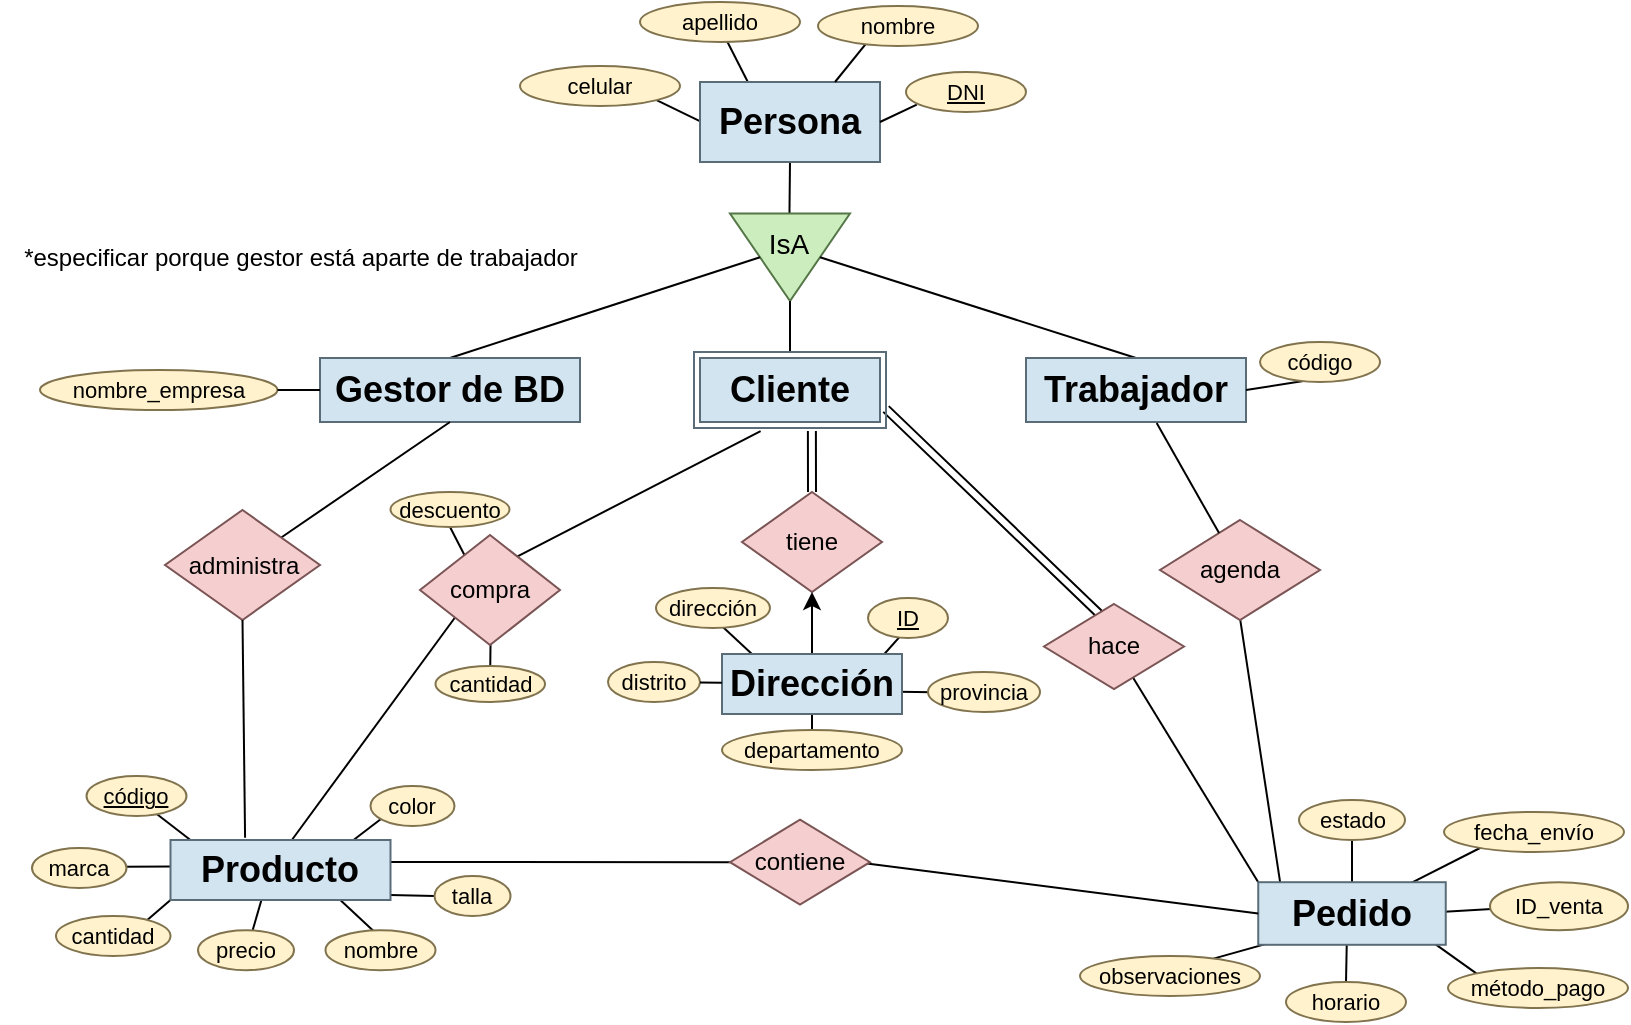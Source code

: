 <mxfile version="24.7.17">
  <diagram id="R2lEEEUBdFMjLlhIrx00" name="Page-1">
    <mxGraphModel dx="540" dy="479" grid="1" gridSize="10" guides="1" tooltips="1" connect="1" arrows="1" fold="1" page="1" pageScale="1" pageWidth="850" pageHeight="1100" math="0" shadow="0" extFonts="Permanent Marker^https://fonts.googleapis.com/css?family=Permanent+Marker">
      <root>
        <mxCell id="0" />
        <mxCell id="1" parent="0" />
        <mxCell id="55ezojVvOQlJSLOhFWwa-69" value="" style="endArrow=none;html=1;rounded=0;exitX=0.439;exitY=0.027;exitDx=0;exitDy=0;entryX=0.745;entryY=0.91;entryDx=0;entryDy=0;entryPerimeter=0;exitPerimeter=0;" edge="1" parent="1" source="55ezojVvOQlJSLOhFWwa-61" target="ELXSJOn3E0flHP4w-PMO-53">
          <mxGeometry width="50" height="50" relative="1" as="geometry">
            <mxPoint x="119.25" y="650" as="sourcePoint" />
            <mxPoint x="123.25" y="629" as="targetPoint" />
          </mxGeometry>
        </mxCell>
        <mxCell id="55ezojVvOQlJSLOhFWwa-68" value="" style="endArrow=none;html=1;rounded=0;exitX=0.551;exitY=0.15;exitDx=0;exitDy=0;entryX=0.414;entryY=0.993;entryDx=0;entryDy=0;entryPerimeter=0;exitPerimeter=0;" edge="1" parent="1" source="55ezojVvOQlJSLOhFWwa-62" target="ELXSJOn3E0flHP4w-PMO-53">
          <mxGeometry width="50" height="50" relative="1" as="geometry">
            <mxPoint x="80.25" y="641" as="sourcePoint" />
            <mxPoint x="98.25" y="625" as="targetPoint" />
          </mxGeometry>
        </mxCell>
        <mxCell id="55ezojVvOQlJSLOhFWwa-70" value="" style="endArrow=none;html=1;rounded=0;exitX=0;exitY=0.5;exitDx=0;exitDy=0;entryX=0.898;entryY=0.908;entryDx=0;entryDy=0;entryPerimeter=0;" edge="1" parent="1" source="55ezojVvOQlJSLOhFWwa-60" target="ELXSJOn3E0flHP4w-PMO-53">
          <mxGeometry width="50" height="50" relative="1" as="geometry">
            <mxPoint x="179.25" y="654" as="sourcePoint" />
            <mxPoint x="163.25" y="628" as="targetPoint" />
          </mxGeometry>
        </mxCell>
        <mxCell id="55ezojVvOQlJSLOhFWwa-67" value="" style="endArrow=none;html=1;rounded=0;exitX=0.772;exitY=0.161;exitDx=0;exitDy=0;entryX=0;entryY=1;entryDx=0;entryDy=0;exitPerimeter=0;" edge="1" parent="1" source="55ezojVvOQlJSLOhFWwa-63" target="ELXSJOn3E0flHP4w-PMO-53">
          <mxGeometry width="50" height="50" relative="1" as="geometry">
            <mxPoint x="71.25" y="610" as="sourcePoint" />
            <mxPoint x="96.25" y="612" as="targetPoint" />
          </mxGeometry>
        </mxCell>
        <mxCell id="55ezojVvOQlJSLOhFWwa-66" value="" style="endArrow=none;html=1;rounded=0;exitX=0.953;exitY=0.471;exitDx=0;exitDy=0;entryX=0.008;entryY=0.44;entryDx=0;entryDy=0;exitPerimeter=0;entryPerimeter=0;" edge="1" parent="1" source="55ezojVvOQlJSLOhFWwa-64" target="ELXSJOn3E0flHP4w-PMO-53">
          <mxGeometry width="50" height="50" relative="1" as="geometry">
            <mxPoint x="93.25" y="586" as="sourcePoint" />
            <mxPoint x="105.25" y="599" as="targetPoint" />
          </mxGeometry>
        </mxCell>
        <mxCell id="55ezojVvOQlJSLOhFWwa-65" value="" style="endArrow=none;html=1;rounded=0;exitX=0.683;exitY=0.912;exitDx=0;exitDy=0;entryX=0.095;entryY=0.012;entryDx=0;entryDy=0;exitPerimeter=0;entryPerimeter=0;" edge="1" parent="1" source="55ezojVvOQlJSLOhFWwa-58" target="ELXSJOn3E0flHP4w-PMO-53">
          <mxGeometry width="50" height="50" relative="1" as="geometry">
            <mxPoint x="196.25" y="501" as="sourcePoint" />
            <mxPoint x="223.25" y="501" as="targetPoint" />
          </mxGeometry>
        </mxCell>
        <mxCell id="55ezojVvOQlJSLOhFWwa-71" value="" style="endArrow=none;html=1;rounded=0;exitX=0.171;exitY=0.751;exitDx=0;exitDy=0;entryX=0.826;entryY=0.016;entryDx=0;entryDy=0;exitPerimeter=0;entryPerimeter=0;" edge="1" parent="1" source="55ezojVvOQlJSLOhFWwa-59" target="ELXSJOn3E0flHP4w-PMO-53">
          <mxGeometry width="50" height="50" relative="1" as="geometry">
            <mxPoint x="221.25" y="639" as="sourcePoint" />
            <mxPoint x="194.25" y="626" as="targetPoint" />
          </mxGeometry>
        </mxCell>
        <mxCell id="55ezojVvOQlJSLOhFWwa-22" value="" style="endArrow=none;html=1;rounded=0;entryX=0;entryY=0.5;entryDx=0;entryDy=0;exitX=0.909;exitY=0.367;exitDx=0;exitDy=0;exitPerimeter=0;" edge="1" parent="1" source="ELXSJOn3E0flHP4w-PMO-53" target="55ezojVvOQlJSLOhFWwa-21">
          <mxGeometry width="50" height="50" relative="1" as="geometry">
            <mxPoint x="230" y="642" as="sourcePoint" />
            <mxPoint x="353" y="644" as="targetPoint" />
          </mxGeometry>
        </mxCell>
        <mxCell id="55ezojVvOQlJSLOhFWwa-9" value="" style="endArrow=none;html=1;rounded=0;exitX=0.777;exitY=0.071;exitDx=0;exitDy=0;entryX=0.222;entryY=0.85;entryDx=0;entryDy=0;entryPerimeter=0;exitPerimeter=0;" edge="1" parent="1" source="ELXSJOn3E0flHP4w-PMO-58" target="55ezojVvOQlJSLOhFWwa-57">
          <mxGeometry width="50" height="50" relative="1" as="geometry">
            <mxPoint x="756" y="669" as="sourcePoint" />
            <mxPoint x="740.02" y="581.52" as="targetPoint" />
          </mxGeometry>
        </mxCell>
        <mxCell id="55ezojVvOQlJSLOhFWwa-19" value="" style="endArrow=none;html=1;rounded=0;exitX=0.971;exitY=0.476;exitDx=0;exitDy=0;exitPerimeter=0;entryX=0.043;entryY=0.552;entryDx=0;entryDy=0;entryPerimeter=0;" edge="1" parent="1" source="ELXSJOn3E0flHP4w-PMO-58" target="55ezojVvOQlJSLOhFWwa-18">
          <mxGeometry width="50" height="50" relative="1" as="geometry">
            <mxPoint x="719" y="677" as="sourcePoint" />
            <mxPoint x="746" y="689" as="targetPoint" />
          </mxGeometry>
        </mxCell>
        <mxCell id="55ezojVvOQlJSLOhFWwa-53" value="" style="endArrow=none;html=1;rounded=0;entryX=0.495;entryY=0.928;entryDx=0;entryDy=0;entryPerimeter=0;exitX=0.122;exitY=0.106;exitDx=0;exitDy=0;exitPerimeter=0;" edge="1" parent="1" source="ELXSJOn3E0flHP4w-PMO-58" target="ELXSJOn3E0flHP4w-PMO-49">
          <mxGeometry width="50" height="50" relative="1" as="geometry">
            <mxPoint x="643" y="614" as="sourcePoint" />
            <mxPoint x="680" y="600" as="targetPoint" />
          </mxGeometry>
        </mxCell>
        <mxCell id="55ezojVvOQlJSLOhFWwa-15" value="" style="endArrow=none;html=1;rounded=0;entryX=0;entryY=0;entryDx=0;entryDy=0;" edge="1" parent="1" source="ELXSJOn3E0flHP4w-PMO-50" target="ELXSJOn3E0flHP4w-PMO-58">
          <mxGeometry width="50" height="50" relative="1" as="geometry">
            <mxPoint x="710" y="493" as="sourcePoint" />
            <mxPoint x="640" y="620" as="targetPoint" />
          </mxGeometry>
        </mxCell>
        <mxCell id="55ezojVvOQlJSLOhFWwa-12" value="" style="endArrow=none;html=1;rounded=0;exitX=0.907;exitY=0.91;exitDx=0;exitDy=0;entryX=0.196;entryY=0.26;entryDx=0;entryDy=0;entryPerimeter=0;exitPerimeter=0;" edge="1" parent="1" source="ELXSJOn3E0flHP4w-PMO-58" target="55ezojVvOQlJSLOhFWwa-11">
          <mxGeometry width="50" height="50" relative="1" as="geometry">
            <mxPoint x="718" y="669" as="sourcePoint" />
            <mxPoint x="740" y="682" as="targetPoint" />
          </mxGeometry>
        </mxCell>
        <mxCell id="55ezojVvOQlJSLOhFWwa-48" value="" style="endArrow=none;html=1;rounded=0;entryX=0.101;entryY=0.936;entryDx=0;entryDy=0;exitX=0.682;exitY=0.14;exitDx=0;exitDy=0;exitPerimeter=0;entryPerimeter=0;" edge="1" parent="1" source="55ezojVvOQlJSLOhFWwa-45" target="ELXSJOn3E0flHP4w-PMO-58">
          <mxGeometry width="50" height="50" relative="1" as="geometry">
            <mxPoint x="696" y="677" as="sourcePoint" />
            <mxPoint x="636" y="639" as="targetPoint" />
          </mxGeometry>
        </mxCell>
        <mxCell id="55ezojVvOQlJSLOhFWwa-47" value="" style="endArrow=none;html=1;rounded=0;exitX=0.472;exitY=0.987;exitDx=0;exitDy=0;entryX=0.5;entryY=0;entryDx=0;entryDy=0;exitPerimeter=0;" edge="1" parent="1" source="ELXSJOn3E0flHP4w-PMO-58" target="55ezojVvOQlJSLOhFWwa-56">
          <mxGeometry width="50" height="50" relative="1" as="geometry">
            <mxPoint x="649" y="645" as="sourcePoint" />
            <mxPoint x="690.71" y="661.04" as="targetPoint" />
          </mxGeometry>
        </mxCell>
        <mxCell id="55ezojVvOQlJSLOhFWwa-17" value="" style="endArrow=none;html=1;rounded=0;exitX=0.5;exitY=0;exitDx=0;exitDy=0;entryX=0.5;entryY=1;entryDx=0;entryDy=0;" edge="1" parent="1" source="ELXSJOn3E0flHP4w-PMO-58" target="55ezojVvOQlJSLOhFWwa-16">
          <mxGeometry width="50" height="50" relative="1" as="geometry">
            <mxPoint x="636" y="659" as="sourcePoint" />
            <mxPoint x="671" y="589" as="targetPoint" />
          </mxGeometry>
        </mxCell>
        <mxCell id="55ezojVvOQlJSLOhFWwa-43" value="" style="endArrow=none;html=1;rounded=0;exitX=0.211;exitY=0.126;exitDx=0;exitDy=0;exitPerimeter=0;entryX=0.575;entryY=0.943;entryDx=0;entryDy=0;entryPerimeter=0;" edge="1" parent="1" source="ELXSJOn3E0flHP4w-PMO-56" target="55ezojVvOQlJSLOhFWwa-36">
          <mxGeometry width="50" height="50" relative="1" as="geometry">
            <mxPoint x="371" y="542" as="sourcePoint" />
            <mxPoint x="335" y="549" as="targetPoint" />
          </mxGeometry>
        </mxCell>
        <mxCell id="55ezojVvOQlJSLOhFWwa-39" value="" style="endArrow=none;html=1;rounded=0;entryX=0.5;entryY=0;entryDx=0;entryDy=0;exitX=0.5;exitY=1;exitDx=0;exitDy=0;" edge="1" parent="1" source="ELXSJOn3E0flHP4w-PMO-56" target="55ezojVvOQlJSLOhFWwa-33">
          <mxGeometry width="50" height="50" relative="1" as="geometry">
            <mxPoint x="458" y="539" as="sourcePoint" />
            <mxPoint x="490" y="539" as="targetPoint" />
          </mxGeometry>
        </mxCell>
        <mxCell id="55ezojVvOQlJSLOhFWwa-38" value="" style="endArrow=none;html=1;rounded=0;entryX=0.448;entryY=0.852;entryDx=0;entryDy=0;exitX=0.881;exitY=0.071;exitDx=0;exitDy=0;exitPerimeter=0;entryPerimeter=0;" edge="1" parent="1" source="ELXSJOn3E0flHP4w-PMO-56" target="55ezojVvOQlJSLOhFWwa-31">
          <mxGeometry width="50" height="50" relative="1" as="geometry">
            <mxPoint x="458" y="539" as="sourcePoint" />
            <mxPoint x="490" y="546" as="targetPoint" />
          </mxGeometry>
        </mxCell>
        <mxCell id="55ezojVvOQlJSLOhFWwa-37" value="" style="endArrow=none;html=1;rounded=0;entryX=0.057;entryY=0.505;entryDx=0;entryDy=0;exitX=0.975;exitY=0.63;exitDx=0;exitDy=0;exitPerimeter=0;entryPerimeter=0;" edge="1" parent="1" source="ELXSJOn3E0flHP4w-PMO-56" target="55ezojVvOQlJSLOhFWwa-34">
          <mxGeometry width="50" height="50" relative="1" as="geometry">
            <mxPoint x="589" y="500" as="sourcePoint" />
            <mxPoint x="678" y="627" as="targetPoint" />
          </mxGeometry>
        </mxCell>
        <mxCell id="55ezojVvOQlJSLOhFWwa-2" value="" style="endArrow=none;html=1;rounded=0;exitX=0.5;exitY=0;exitDx=0;exitDy=0;entryX=0.504;entryY=0.962;entryDx=0;entryDy=0;entryPerimeter=0;" edge="1" parent="1" source="55ezojVvOQlJSLOhFWwa-1" target="ELXSJOn3E0flHP4w-PMO-48">
          <mxGeometry width="50" height="50" relative="1" as="geometry">
            <mxPoint x="302" y="445" as="sourcePoint" />
            <mxPoint x="322" y="465" as="targetPoint" />
          </mxGeometry>
        </mxCell>
        <mxCell id="ELXSJOn3E0flHP4w-PMO-84" value="" style="endArrow=none;html=1;rounded=0;exitX=0.333;exitY=0.22;exitDx=0;exitDy=0;entryX=0.5;entryY=1;entryDx=0;entryDy=0;exitPerimeter=0;" parent="1" source="ELXSJOn3E0flHP4w-PMO-48" target="ELXSJOn3E0flHP4w-PMO-82" edge="1">
          <mxGeometry width="50" height="50" relative="1" as="geometry">
            <mxPoint x="309" y="385" as="sourcePoint" />
            <mxPoint x="286" y="374" as="targetPoint" />
          </mxGeometry>
        </mxCell>
        <mxCell id="ELXSJOn3E0flHP4w-PMO-70" value="" style="shape=link;html=1;rounded=0;exitX=0.614;exitY=1.04;exitDx=0;exitDy=0;entryX=0.5;entryY=0;entryDx=0;entryDy=0;exitPerimeter=0;" parent="1" source="ELXSJOn3E0flHP4w-PMO-45" target="ELXSJOn3E0flHP4w-PMO-52" edge="1">
          <mxGeometry width="100" relative="1" as="geometry">
            <mxPoint x="380" y="530" as="sourcePoint" />
            <mxPoint x="480" y="530" as="targetPoint" />
          </mxGeometry>
        </mxCell>
        <mxCell id="ELXSJOn3E0flHP4w-PMO-69" value="" style="endArrow=none;html=1;rounded=0;exitX=0.683;exitY=0.203;exitDx=0;exitDy=0;entryX=0.347;entryY=1.04;entryDx=0;entryDy=0;exitPerimeter=0;entryPerimeter=0;" parent="1" source="ELXSJOn3E0flHP4w-PMO-48" target="ELXSJOn3E0flHP4w-PMO-45" edge="1">
          <mxGeometry width="50" height="50" relative="1" as="geometry">
            <mxPoint x="320" y="489" as="sourcePoint" />
            <mxPoint x="424" y="430" as="targetPoint" />
          </mxGeometry>
        </mxCell>
        <mxCell id="ELXSJOn3E0flHP4w-PMO-68" value="" style="endArrow=none;html=1;rounded=0;exitX=0.545;exitY=0.033;exitDx=0;exitDy=0;entryX=0;entryY=1;entryDx=0;entryDy=0;exitPerimeter=0;" parent="1" source="ELXSJOn3E0flHP4w-PMO-53" target="ELXSJOn3E0flHP4w-PMO-48" edge="1">
          <mxGeometry width="50" height="50" relative="1" as="geometry">
            <mxPoint x="400" y="570" as="sourcePoint" />
            <mxPoint x="450" y="520" as="targetPoint" />
          </mxGeometry>
        </mxCell>
        <mxCell id="ELXSJOn3E0flHP4w-PMO-22" value="" style="endArrow=none;html=1;rounded=0;exitX=0.057;exitY=0.505;exitDx=0;exitDy=0;exitPerimeter=0;entryX=0.5;entryY=1;entryDx=0;entryDy=0;" parent="1" source="ELXSJOn3E0flHP4w-PMO-31" target="ELXSJOn3E0flHP4w-PMO-2" edge="1">
          <mxGeometry width="50" height="50" relative="1" as="geometry">
            <mxPoint x="395" y="274" as="sourcePoint" />
            <mxPoint x="395" y="247" as="targetPoint" />
          </mxGeometry>
        </mxCell>
        <mxCell id="ELXSJOn3E0flHP4w-PMO-15" value="" style="endArrow=none;html=1;rounded=0;exitX=0.019;exitY=0.512;exitDx=0;exitDy=0;exitPerimeter=0;entryX=1;entryY=1;entryDx=0;entryDy=0;" parent="1" source="ELXSJOn3E0flHP4w-PMO-2" target="ELXSJOn3E0flHP4w-PMO-12" edge="1">
          <mxGeometry width="50" height="50" relative="1" as="geometry">
            <mxPoint x="350" y="227" as="sourcePoint" />
            <mxPoint x="320" y="215" as="targetPoint" />
          </mxGeometry>
        </mxCell>
        <mxCell id="ELXSJOn3E0flHP4w-PMO-14" value="" style="endArrow=none;html=1;rounded=0;entryX=0.538;entryY=0.932;entryDx=0;entryDy=0;entryPerimeter=0;exitX=0.27;exitY=0.018;exitDx=0;exitDy=0;exitPerimeter=0;" parent="1" source="ELXSJOn3E0flHP4w-PMO-2" target="ELXSJOn3E0flHP4w-PMO-11" edge="1">
          <mxGeometry width="50" height="50" relative="1" as="geometry">
            <mxPoint x="368" y="212" as="sourcePoint" />
            <mxPoint x="358" y="182" as="targetPoint" />
          </mxGeometry>
        </mxCell>
        <mxCell id="ELXSJOn3E0flHP4w-PMO-2" value="&lt;font style=&quot;font-size: 18px;&quot;&gt;&lt;b&gt;Persona&lt;/b&gt;&lt;/font&gt;" style="rounded=0;whiteSpace=wrap;html=1;fillColor=#d2e4f0;strokeColor=#5a6c78;shadow=0;" parent="1" vertex="1">
          <mxGeometry x="350" y="210" width="90" height="40" as="geometry" />
        </mxCell>
        <mxCell id="ELXSJOn3E0flHP4w-PMO-8" value="" style="endArrow=none;html=1;rounded=0;exitX=1;exitY=0.5;exitDx=0;exitDy=0;entryX=0.09;entryY=0.814;entryDx=0;entryDy=0;entryPerimeter=0;" parent="1" source="ELXSJOn3E0flHP4w-PMO-2" target="ELXSJOn3E0flHP4w-PMO-9" edge="1">
          <mxGeometry width="50" height="50" relative="1" as="geometry">
            <mxPoint x="440" y="226" as="sourcePoint" />
            <mxPoint x="470" y="216" as="targetPoint" />
          </mxGeometry>
        </mxCell>
        <mxCell id="ELXSJOn3E0flHP4w-PMO-9" value="&lt;u&gt;&lt;font style=&quot;font-size: 11px;&quot;&gt;DNI&lt;/font&gt;&lt;/u&gt;" style="ellipse;whiteSpace=wrap;html=1;fillColor=#FFF2CC;strokeColor=#80734D;" parent="1" vertex="1">
          <mxGeometry x="453" y="205" width="60" height="20" as="geometry" />
        </mxCell>
        <mxCell id="ELXSJOn3E0flHP4w-PMO-12" value="&lt;font style=&quot;font-size: 11px;&quot;&gt;celular&lt;/font&gt;" style="ellipse;whiteSpace=wrap;html=1;fillColor=#fff2cc;strokeColor=#80734d;" parent="1" vertex="1">
          <mxGeometry x="260" y="202" width="80" height="20" as="geometry" />
        </mxCell>
        <mxCell id="ELXSJOn3E0flHP4w-PMO-13" value="" style="endArrow=none;html=1;rounded=0;exitX=0.75;exitY=0;exitDx=0;exitDy=0;entryX=0.299;entryY=0.947;entryDx=0;entryDy=0;entryPerimeter=0;" parent="1" source="ELXSJOn3E0flHP4w-PMO-2" target="ELXSJOn3E0flHP4w-PMO-10" edge="1">
          <mxGeometry width="50" height="50" relative="1" as="geometry">
            <mxPoint x="420" y="210" as="sourcePoint" />
            <mxPoint x="440" y="180" as="targetPoint" />
          </mxGeometry>
        </mxCell>
        <mxCell id="ELXSJOn3E0flHP4w-PMO-10" value="&lt;font style=&quot;font-size: 11px;&quot;&gt;nombre&lt;/font&gt;" style="ellipse;whiteSpace=wrap;html=1;fillColor=#FFF2CC;strokeColor=#80734D;" parent="1" vertex="1">
          <mxGeometry x="409" y="172" width="80" height="20" as="geometry" />
        </mxCell>
        <mxCell id="ELXSJOn3E0flHP4w-PMO-11" value="&lt;font style=&quot;font-size: 11px;&quot;&gt;apellido&lt;/font&gt;" style="ellipse;whiteSpace=wrap;html=1;fillColor=#FFF2CC;strokeColor=#80734D;" parent="1" vertex="1">
          <mxGeometry x="320" y="170" width="80" height="20" as="geometry" />
        </mxCell>
        <mxCell id="ELXSJOn3E0flHP4w-PMO-31" value="" style="triangle;whiteSpace=wrap;html=1;rotation=90;fillColor=#ccedbe;strokeColor=#557748;" parent="1" vertex="1">
          <mxGeometry x="373.13" y="267.63" width="43.75" height="60" as="geometry" />
        </mxCell>
        <mxCell id="ELXSJOn3E0flHP4w-PMO-32" value="&lt;font style=&quot;font-size: 14px;&quot;&gt;IsA&lt;/font&gt;" style="text;html=1;align=center;verticalAlign=middle;resizable=0;points=[];autosize=1;strokeColor=none;fillColor=none;" parent="1" vertex="1">
          <mxGeometry x="374" y="276" width="40" height="30" as="geometry" />
        </mxCell>
        <mxCell id="ELXSJOn3E0flHP4w-PMO-34" value="" style="endArrow=none;html=1;rounded=0;entryX=0.5;entryY=0;entryDx=0;entryDy=0;exitX=0.5;exitY=0;exitDx=0;exitDy=0;" parent="1" source="ELXSJOn3E0flHP4w-PMO-41" target="ELXSJOn3E0flHP4w-PMO-31" edge="1">
          <mxGeometry width="50" height="50" relative="1" as="geometry">
            <mxPoint x="560" y="370" as="sourcePoint" />
            <mxPoint x="409" y="300" as="targetPoint" />
          </mxGeometry>
        </mxCell>
        <mxCell id="ELXSJOn3E0flHP4w-PMO-35" value="" style="endArrow=none;html=1;rounded=0;entryX=0.5;entryY=1;entryDx=0;entryDy=0;exitX=0.5;exitY=0;exitDx=0;exitDy=0;" parent="1" source="ELXSJOn3E0flHP4w-PMO-39" target="ELXSJOn3E0flHP4w-PMO-31" edge="1">
          <mxGeometry width="50" height="50" relative="1" as="geometry">
            <mxPoint x="226.25" y="370" as="sourcePoint" />
            <mxPoint x="376.25" y="300" as="targetPoint" />
          </mxGeometry>
        </mxCell>
        <mxCell id="ELXSJOn3E0flHP4w-PMO-38" value="" style="endArrow=none;html=1;rounded=0;entryX=1;entryY=0.5;entryDx=0;entryDy=0;exitX=0.5;exitY=0;exitDx=0;exitDy=0;" parent="1" source="ELXSJOn3E0flHP4w-PMO-45" target="ELXSJOn3E0flHP4w-PMO-31" edge="1">
          <mxGeometry width="50" height="50" relative="1" as="geometry">
            <mxPoint x="400" y="360" as="sourcePoint" />
            <mxPoint x="359.75" y="320" as="targetPoint" />
          </mxGeometry>
        </mxCell>
        <mxCell id="ELXSJOn3E0flHP4w-PMO-39" value="&lt;font style=&quot;font-size: 18px;&quot;&gt;&lt;b&gt;Gestor de BD&lt;/b&gt;&lt;/font&gt;" style="rounded=0;whiteSpace=wrap;html=1;fillColor=#d2e4f0;strokeColor=#5a6c78;shadow=0;" parent="1" vertex="1">
          <mxGeometry x="160" y="348" width="130" height="32" as="geometry" />
        </mxCell>
        <mxCell id="ELXSJOn3E0flHP4w-PMO-41" value="&lt;span style=&quot;font-size: 18px;&quot;&gt;&lt;b&gt;Trabajador&lt;/b&gt;&lt;/span&gt;" style="rounded=0;whiteSpace=wrap;html=1;fillColor=#d2e4f0;strokeColor=#5a6c78;shadow=0;" parent="1" vertex="1">
          <mxGeometry x="513" y="348" width="110" height="32" as="geometry" />
        </mxCell>
        <mxCell id="ELXSJOn3E0flHP4w-PMO-46" value="" style="endArrow=none;html=1;rounded=0;exitX=1;exitY=0;exitDx=0;exitDy=0;entryX=0.5;entryY=1;entryDx=0;entryDy=0;" parent="1" source="ELXSJOn3E0flHP4w-PMO-47" target="ELXSJOn3E0flHP4w-PMO-39" edge="1">
          <mxGeometry width="50" height="50" relative="1" as="geometry">
            <mxPoint x="227.5" y="483" as="sourcePoint" />
            <mxPoint x="222.5" y="413" as="targetPoint" />
          </mxGeometry>
        </mxCell>
        <mxCell id="ELXSJOn3E0flHP4w-PMO-47" value="administra" style="rhombus;whiteSpace=wrap;html=1;fillColor=#F5CFCF;strokeColor=#7B5555;" parent="1" vertex="1">
          <mxGeometry x="82.5" y="424" width="77.5" height="55" as="geometry" />
        </mxCell>
        <mxCell id="ELXSJOn3E0flHP4w-PMO-48" value="compra" style="rhombus;whiteSpace=wrap;html=1;fillColor=#F5CFCF;strokeColor=#7B5555;" parent="1" vertex="1">
          <mxGeometry x="210" y="436.5" width="70" height="55" as="geometry" />
        </mxCell>
        <mxCell id="ELXSJOn3E0flHP4w-PMO-49" value="agenda" style="rhombus;whiteSpace=wrap;html=1;fillColor=#F5CFCF;strokeColor=#7B5555;" parent="1" vertex="1">
          <mxGeometry x="580" y="429" width="80" height="50" as="geometry" />
        </mxCell>
        <mxCell id="ELXSJOn3E0flHP4w-PMO-52" value="tiene" style="rhombus;whiteSpace=wrap;html=1;fillColor=#F5CFCF;strokeColor=#7B5555;" parent="1" vertex="1">
          <mxGeometry x="371" y="415" width="70" height="50" as="geometry" />
        </mxCell>
        <mxCell id="ELXSJOn3E0flHP4w-PMO-53" value="&lt;font style=&quot;font-size: 18px;&quot;&gt;&lt;b&gt;Producto&lt;/b&gt;&lt;/font&gt;" style="rounded=0;whiteSpace=wrap;html=1;fillColor=#d2e4f0;strokeColor=#5a6c78;shadow=0;" parent="1" vertex="1">
          <mxGeometry x="85.25" y="589" width="110" height="30" as="geometry" />
        </mxCell>
        <mxCell id="55ezojVvOQlJSLOhFWwa-24" style="edgeStyle=orthogonalEdgeStyle;rounded=0;orthogonalLoop=1;jettySize=auto;html=1;entryX=0.5;entryY=1;entryDx=0;entryDy=0;" edge="1" parent="1" source="ELXSJOn3E0flHP4w-PMO-56" target="ELXSJOn3E0flHP4w-PMO-52">
          <mxGeometry relative="1" as="geometry" />
        </mxCell>
        <mxCell id="ELXSJOn3E0flHP4w-PMO-56" value="&lt;font style=&quot;font-size: 18px;&quot;&gt;&lt;b&gt;Dirección&lt;/b&gt;&lt;/font&gt;" style="rounded=0;whiteSpace=wrap;html=1;fillColor=#d2e4f0;strokeColor=#5a6c78;shadow=0;" parent="1" vertex="1">
          <mxGeometry x="361" y="496" width="90" height="30" as="geometry" />
        </mxCell>
        <mxCell id="ELXSJOn3E0flHP4w-PMO-62" value="" style="endArrow=none;html=1;rounded=0;exitX=1;exitY=0.5;exitDx=0;exitDy=0;entryX=0.415;entryY=0.948;entryDx=0;entryDy=0;entryPerimeter=0;" parent="1" source="ELXSJOn3E0flHP4w-PMO-41" target="55ezojVvOQlJSLOhFWwa-6" edge="1">
          <mxGeometry width="50" height="50" relative="1" as="geometry">
            <mxPoint x="450" y="240" as="sourcePoint" />
            <mxPoint x="648.539" y="356.987" as="targetPoint" />
          </mxGeometry>
        </mxCell>
        <mxCell id="ELXSJOn3E0flHP4w-PMO-65" value="&lt;font style=&quot;font-size: 11px;&quot;&gt;nombre_empresa&lt;/font&gt;" style="ellipse;whiteSpace=wrap;html=1;fillColor=#FFF2CC;strokeColor=#80734D;" parent="1" vertex="1">
          <mxGeometry x="20" y="354" width="118.75" height="20" as="geometry" />
        </mxCell>
        <mxCell id="ELXSJOn3E0flHP4w-PMO-66" value="" style="endArrow=none;html=1;rounded=0;entryX=1;entryY=0.5;entryDx=0;entryDy=0;exitX=0;exitY=0.5;exitDx=0;exitDy=0;" parent="1" source="ELXSJOn3E0flHP4w-PMO-39" target="ELXSJOn3E0flHP4w-PMO-65" edge="1">
          <mxGeometry width="50" height="50" relative="1" as="geometry">
            <mxPoint x="76.5" y="373" as="sourcePoint" />
            <mxPoint x="-78.5" y="236" as="targetPoint" />
          </mxGeometry>
        </mxCell>
        <mxCell id="ELXSJOn3E0flHP4w-PMO-67" value="" style="endArrow=none;html=1;rounded=0;entryX=0.5;entryY=1;entryDx=0;entryDy=0;exitX=0.339;exitY=-0.038;exitDx=0;exitDy=0;exitPerimeter=0;" parent="1" source="ELXSJOn3E0flHP4w-PMO-53" target="ELXSJOn3E0flHP4w-PMO-47" edge="1">
          <mxGeometry width="50" height="50" relative="1" as="geometry">
            <mxPoint x="80" y="580" as="sourcePoint" />
            <mxPoint x="94" y="520" as="targetPoint" />
          </mxGeometry>
        </mxCell>
        <mxCell id="ELXSJOn3E0flHP4w-PMO-72" value="" style="shape=link;html=1;rounded=0;exitX=1;exitY=0.75;exitDx=0;exitDy=0;entryX=0.423;entryY=0.16;entryDx=0;entryDy=0;entryPerimeter=0;" parent="1" source="ELXSJOn3E0flHP4w-PMO-45" target="ELXSJOn3E0flHP4w-PMO-50" edge="1">
          <mxGeometry width="100" relative="1" as="geometry">
            <mxPoint x="429" y="401" as="sourcePoint" />
            <mxPoint x="548.5" y="482.0" as="targetPoint" />
          </mxGeometry>
        </mxCell>
        <mxCell id="ELXSJOn3E0flHP4w-PMO-74" value="" style="group" parent="1" vertex="1" connectable="0">
          <mxGeometry x="626" y="607.75" width="100" height="36" as="geometry" />
        </mxCell>
        <mxCell id="ELXSJOn3E0flHP4w-PMO-58" value="&lt;span style=&quot;font-size: 18px;&quot;&gt;&lt;b&gt;Pedido&lt;/b&gt;&lt;/span&gt;" style="rounded=0;whiteSpace=wrap;html=1;fillColor=#d2e4f0;strokeColor=#5a6c78;shadow=0;" parent="ELXSJOn3E0flHP4w-PMO-74" vertex="1">
          <mxGeometry x="3.125" y="2.348" width="93.75" height="31.304" as="geometry" />
        </mxCell>
        <mxCell id="ELXSJOn3E0flHP4w-PMO-76" value="" style="endArrow=none;html=1;rounded=0;entryX=0.594;entryY=1.017;entryDx=0;entryDy=0;entryPerimeter=0;" parent="1" source="ELXSJOn3E0flHP4w-PMO-49" target="ELXSJOn3E0flHP4w-PMO-41" edge="1">
          <mxGeometry width="50" height="50" relative="1" as="geometry">
            <mxPoint x="600" y="450" as="sourcePoint" />
            <mxPoint x="650" y="400" as="targetPoint" />
          </mxGeometry>
        </mxCell>
        <mxCell id="ELXSJOn3E0flHP4w-PMO-82" value="&lt;font style=&quot;font-size: 11px;&quot;&gt;descuento&lt;/font&gt;" style="ellipse;whiteSpace=wrap;html=1;fillColor=#FFF2CC;strokeColor=#80734D;" parent="1" vertex="1">
          <mxGeometry x="195.25" y="415" width="59.5" height="17.5" as="geometry" />
        </mxCell>
        <mxCell id="55ezojVvOQlJSLOhFWwa-1" value="&lt;font style=&quot;font-size: 11px;&quot;&gt;cantidad&lt;/font&gt;" style="ellipse;whiteSpace=wrap;html=1;fillColor=#FFF2CC;strokeColor=#80734D;" vertex="1" parent="1">
          <mxGeometry x="217.75" y="502" width="54.75" height="18" as="geometry" />
        </mxCell>
        <mxCell id="55ezojVvOQlJSLOhFWwa-6" value="&lt;font style=&quot;font-size: 11px;&quot;&gt;código&lt;/font&gt;" style="ellipse;whiteSpace=wrap;html=1;fillColor=#FFF2CC;strokeColor=#80734D;" vertex="1" parent="1">
          <mxGeometry x="630" y="340" width="60" height="20" as="geometry" />
        </mxCell>
        <mxCell id="55ezojVvOQlJSLOhFWwa-11" value="&lt;font style=&quot;font-size: 11px;&quot;&gt;método_pago&lt;/font&gt;" style="ellipse;whiteSpace=wrap;html=1;fillColor=#FFF2CC;strokeColor=#80734D;" vertex="1" parent="1">
          <mxGeometry x="724" y="653" width="90" height="20" as="geometry" />
        </mxCell>
        <mxCell id="55ezojVvOQlJSLOhFWwa-14" value="" style="group" vertex="1" connectable="0" parent="1">
          <mxGeometry x="347" y="345" width="96" height="38" as="geometry" />
        </mxCell>
        <mxCell id="ELXSJOn3E0flHP4w-PMO-45" value="" style="rounded=0;whiteSpace=wrap;html=1;strokeColor=#5A6C78;fillColor=none;" parent="55ezojVvOQlJSLOhFWwa-14" vertex="1">
          <mxGeometry width="96" height="38" as="geometry" />
        </mxCell>
        <mxCell id="ELXSJOn3E0flHP4w-PMO-40" value="&lt;font style=&quot;font-size: 18px;&quot;&gt;&lt;b&gt;Cliente&lt;/b&gt;&lt;/font&gt;" style="rounded=0;whiteSpace=wrap;html=1;fillColor=#d2e4f0;strokeColor=#5a6c78;shadow=0;" parent="55ezojVvOQlJSLOhFWwa-14" vertex="1">
          <mxGeometry x="3" y="3" width="90" height="32" as="geometry" />
        </mxCell>
        <mxCell id="ELXSJOn3E0flHP4w-PMO-50" value="&lt;font style=&quot;font-size: 12px;&quot;&gt;hace&lt;/font&gt;" style="rhombus;whiteSpace=wrap;html=1;fillColor=#F5CFCF;strokeColor=#7B5555;" parent="1" vertex="1">
          <mxGeometry x="522" y="471" width="70" height="42.5" as="geometry" />
        </mxCell>
        <mxCell id="55ezojVvOQlJSLOhFWwa-16" value="&lt;font style=&quot;font-size: 11px;&quot;&gt;estado&lt;/font&gt;" style="ellipse;whiteSpace=wrap;html=1;fillColor=#FFF2CC;strokeColor=#80734D;" vertex="1" parent="1">
          <mxGeometry x="649.5" y="569" width="53" height="20" as="geometry" />
        </mxCell>
        <mxCell id="55ezojVvOQlJSLOhFWwa-18" value="&lt;font style=&quot;font-size: 11px;&quot;&gt;ID_venta&lt;/font&gt;" style="ellipse;whiteSpace=wrap;html=1;fillColor=#FFF2CC;strokeColor=#80734D;" vertex="1" parent="1">
          <mxGeometry x="745" y="610.1" width="69" height="24" as="geometry" />
        </mxCell>
        <mxCell id="55ezojVvOQlJSLOhFWwa-20" value="" style="endArrow=none;html=1;rounded=0;entryX=0;entryY=0.5;entryDx=0;entryDy=0;exitX=0.936;exitY=0.506;exitDx=0;exitDy=0;exitPerimeter=0;" edge="1" parent="1" source="55ezojVvOQlJSLOhFWwa-21" target="ELXSJOn3E0flHP4w-PMO-58">
          <mxGeometry width="50" height="50" relative="1" as="geometry">
            <mxPoint x="520" y="650" as="sourcePoint" />
            <mxPoint x="677" y="646" as="targetPoint" />
          </mxGeometry>
        </mxCell>
        <mxCell id="55ezojVvOQlJSLOhFWwa-21" value="&lt;font style=&quot;font-size: 12px;&quot;&gt;contiene&lt;/font&gt;" style="rhombus;whiteSpace=wrap;html=1;fillColor=#F5CFCF;strokeColor=#7B5555;" vertex="1" parent="1">
          <mxGeometry x="365" y="578.85" width="70" height="42.5" as="geometry" />
        </mxCell>
        <mxCell id="55ezojVvOQlJSLOhFWwa-23" value="*especificar porque gestor está aparte de trabajador" style="text;html=1;align=center;verticalAlign=middle;resizable=0;points=[];autosize=1;strokeColor=none;fillColor=none;" vertex="1" parent="1">
          <mxGeometry y="282.63" width="300" height="30" as="geometry" />
        </mxCell>
        <mxCell id="55ezojVvOQlJSLOhFWwa-31" value="&lt;font style=&quot;font-size: 11px;&quot;&gt;&lt;u&gt;ID&lt;/u&gt;&lt;/font&gt;" style="ellipse;whiteSpace=wrap;html=1;fillColor=#FFF2CC;strokeColor=#80734D;" vertex="1" parent="1">
          <mxGeometry x="434" y="468" width="40" height="20" as="geometry" />
        </mxCell>
        <mxCell id="55ezojVvOQlJSLOhFWwa-32" style="edgeStyle=orthogonalEdgeStyle;rounded=0;orthogonalLoop=1;jettySize=auto;html=1;exitX=0.5;exitY=1;exitDx=0;exitDy=0;" edge="1" source="55ezojVvOQlJSLOhFWwa-31" target="55ezojVvOQlJSLOhFWwa-31" parent="1">
          <mxGeometry relative="1" as="geometry" />
        </mxCell>
        <mxCell id="55ezojVvOQlJSLOhFWwa-33" value="&lt;font style=&quot;font-size: 11px;&quot;&gt;departamento&lt;/font&gt;" style="ellipse;whiteSpace=wrap;html=1;fillColor=#FFF2CC;strokeColor=#80734D;" vertex="1" parent="1">
          <mxGeometry x="361" y="534" width="90" height="20" as="geometry" />
        </mxCell>
        <mxCell id="55ezojVvOQlJSLOhFWwa-34" value="&lt;span style=&quot;font-size: 11px;&quot;&gt;provincia&lt;/span&gt;" style="ellipse;whiteSpace=wrap;html=1;fillColor=#FFF2CC;strokeColor=#80734D;" vertex="1" parent="1">
          <mxGeometry x="464" y="505" width="56" height="20" as="geometry" />
        </mxCell>
        <mxCell id="55ezojVvOQlJSLOhFWwa-35" value="&lt;font style=&quot;font-size: 11px;&quot;&gt;distrito&lt;/font&gt;" style="ellipse;whiteSpace=wrap;html=1;fillColor=#FFF2CC;strokeColor=#80734D;" vertex="1" parent="1">
          <mxGeometry x="304" y="500" width="46" height="20" as="geometry" />
        </mxCell>
        <mxCell id="55ezojVvOQlJSLOhFWwa-36" value="&lt;font style=&quot;font-size: 11px;&quot;&gt;dirección&lt;/font&gt;" style="ellipse;whiteSpace=wrap;html=1;fillColor=#FFF2CC;strokeColor=#80734D;" vertex="1" parent="1">
          <mxGeometry x="328" y="463" width="57" height="20" as="geometry" />
        </mxCell>
        <mxCell id="55ezojVvOQlJSLOhFWwa-40" value="" style="endArrow=none;html=1;rounded=0;" edge="1" parent="1" source="ELXSJOn3E0flHP4w-PMO-56" target="55ezojVvOQlJSLOhFWwa-35">
          <mxGeometry width="50" height="50" relative="1" as="geometry">
            <mxPoint x="439" y="549" as="sourcePoint" />
            <mxPoint x="438" y="566" as="targetPoint" />
          </mxGeometry>
        </mxCell>
        <mxCell id="55ezojVvOQlJSLOhFWwa-45" value="&lt;font style=&quot;font-size: 11px;&quot;&gt;observaciones&lt;/font&gt;" style="ellipse;whiteSpace=wrap;html=1;fillColor=#FFF2CC;strokeColor=#80734D;" vertex="1" parent="1">
          <mxGeometry x="540" y="647" width="90" height="20" as="geometry" />
        </mxCell>
        <mxCell id="55ezojVvOQlJSLOhFWwa-56" value="&lt;font style=&quot;font-size: 11px;&quot;&gt;horario&lt;/font&gt;" style="ellipse;whiteSpace=wrap;html=1;fillColor=#FFF2CC;strokeColor=#80734D;" vertex="1" parent="1">
          <mxGeometry x="643" y="660" width="60" height="20" as="geometry" />
        </mxCell>
        <mxCell id="55ezojVvOQlJSLOhFWwa-57" value="&lt;font style=&quot;font-size: 11px;&quot;&gt;fecha_envío&lt;/font&gt;" style="ellipse;whiteSpace=wrap;html=1;fillColor=#FFF2CC;strokeColor=#80734D;" vertex="1" parent="1">
          <mxGeometry x="722" y="575" width="90" height="20" as="geometry" />
        </mxCell>
        <mxCell id="55ezojVvOQlJSLOhFWwa-58" value="&lt;font style=&quot;font-size: 11px;&quot;&gt;&lt;u&gt;código&lt;/u&gt;&lt;/font&gt;" style="ellipse;whiteSpace=wrap;html=1;fillColor=#FFF2CC;strokeColor=#80734D;" vertex="1" parent="1">
          <mxGeometry x="43.25" y="557" width="50" height="20" as="geometry" />
        </mxCell>
        <mxCell id="55ezojVvOQlJSLOhFWwa-59" value="&lt;font style=&quot;font-size: 11px;&quot;&gt;color&lt;/font&gt;" style="ellipse;whiteSpace=wrap;html=1;fillColor=#FFF2CC;strokeColor=#80734D;" vertex="1" parent="1">
          <mxGeometry x="185.25" y="562" width="42" height="20" as="geometry" />
        </mxCell>
        <mxCell id="55ezojVvOQlJSLOhFWwa-60" value="&lt;font style=&quot;font-size: 11px;&quot;&gt;talla&lt;/font&gt;" style="ellipse;whiteSpace=wrap;html=1;fillColor=#FFF2CC;strokeColor=#80734D;" vertex="1" parent="1">
          <mxGeometry x="217.25" y="607" width="38" height="20" as="geometry" />
        </mxCell>
        <mxCell id="55ezojVvOQlJSLOhFWwa-61" value="&lt;font style=&quot;font-size: 11px;&quot;&gt;nombre&lt;/font&gt;" style="ellipse;whiteSpace=wrap;html=1;fillColor=#FFF2CC;strokeColor=#80734D;" vertex="1" parent="1">
          <mxGeometry x="162.75" y="634.1" width="55" height="20" as="geometry" />
        </mxCell>
        <mxCell id="55ezojVvOQlJSLOhFWwa-62" value="&lt;font style=&quot;font-size: 11px;&quot;&gt;precio&lt;/font&gt;" style="ellipse;whiteSpace=wrap;html=1;fillColor=#FFF2CC;strokeColor=#80734D;" vertex="1" parent="1">
          <mxGeometry x="99" y="634.1" width="48" height="20" as="geometry" />
        </mxCell>
        <mxCell id="55ezojVvOQlJSLOhFWwa-63" value="&lt;font style=&quot;font-size: 11px;&quot;&gt;cantidad&lt;/font&gt;" style="ellipse;whiteSpace=wrap;html=1;fillColor=#FFF2CC;strokeColor=#80734D;" vertex="1" parent="1">
          <mxGeometry x="28.0" y="627" width="57.25" height="20" as="geometry" />
        </mxCell>
        <mxCell id="55ezojVvOQlJSLOhFWwa-64" value="&lt;font style=&quot;font-size: 11px;&quot;&gt;marca&lt;/font&gt;" style="ellipse;whiteSpace=wrap;html=1;fillColor=#FFF2CC;strokeColor=#80734D;" vertex="1" parent="1">
          <mxGeometry x="16" y="593" width="47.25" height="20" as="geometry" />
        </mxCell>
      </root>
    </mxGraphModel>
  </diagram>
</mxfile>
